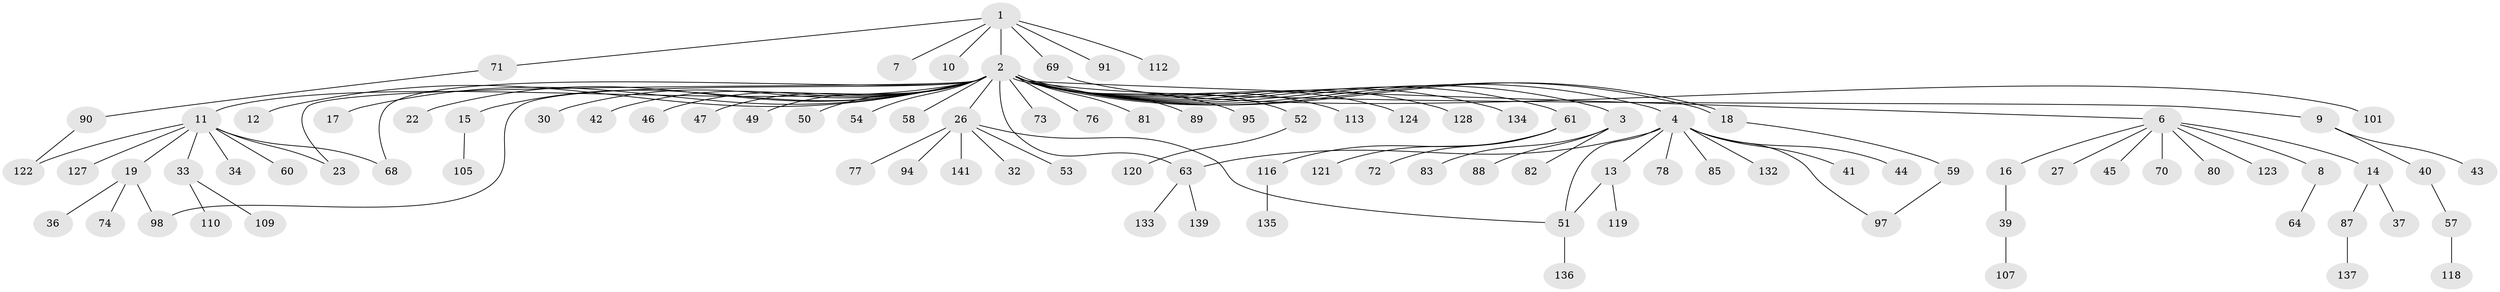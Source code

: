 // original degree distribution, {5: 0.0070921985815602835, 28: 0.0070921985815602835, 3: 0.07092198581560284, 11: 0.0070921985815602835, 4: 0.04964539007092199, 9: 0.0070921985815602835, 2: 0.2978723404255319, 1: 0.5319148936170213, 10: 0.014184397163120567, 8: 0.0070921985815602835}
// Generated by graph-tools (version 1.1) at 2025/11/02/27/25 16:11:13]
// undirected, 99 vertices, 107 edges
graph export_dot {
graph [start="1"]
  node [color=gray90,style=filled];
  1 [super="+5"];
  2 [super="+24"];
  3 [super="+75"];
  4 [super="+115"];
  6 [super="+106"];
  7 [super="+84"];
  8 [super="+35"];
  9 [super="+28"];
  10;
  11 [super="+62"];
  12 [super="+20"];
  13 [super="+31"];
  14 [super="+65"];
  15 [super="+21"];
  16;
  17 [super="+25"];
  18;
  19 [super="+29"];
  22;
  23 [super="+108"];
  26 [super="+56"];
  27;
  30;
  32;
  33;
  34 [super="+38"];
  36;
  37 [super="+100"];
  39 [super="+92"];
  40 [super="+96"];
  41 [super="+99"];
  42;
  43;
  44 [super="+79"];
  45 [super="+67"];
  46 [super="+48"];
  47 [super="+126"];
  49;
  50;
  51 [super="+125"];
  52 [super="+55"];
  53;
  54;
  57;
  58;
  59;
  60 [super="+103"];
  61;
  63 [super="+66"];
  64;
  68 [super="+111"];
  69 [super="+86"];
  70;
  71;
  72;
  73;
  74 [super="+130"];
  76 [super="+104"];
  77 [super="+117"];
  78;
  80;
  81;
  82 [super="+102"];
  83;
  85;
  87;
  88 [super="+93"];
  89;
  90;
  91;
  94;
  95 [super="+114"];
  97 [super="+140"];
  98;
  101;
  105;
  107;
  109;
  110;
  112;
  113;
  116;
  118;
  119;
  120;
  121;
  122 [super="+131"];
  123;
  124;
  127 [super="+129"];
  128;
  132;
  133;
  134;
  135;
  136;
  137 [super="+138"];
  139;
  141;
  1 -- 2;
  1 -- 10;
  1 -- 69;
  1 -- 71;
  1 -- 112;
  1 -- 91;
  1 -- 7;
  2 -- 3;
  2 -- 4;
  2 -- 6;
  2 -- 9;
  2 -- 11;
  2 -- 12;
  2 -- 15;
  2 -- 17;
  2 -- 18;
  2 -- 18;
  2 -- 22;
  2 -- 30;
  2 -- 42;
  2 -- 46;
  2 -- 49;
  2 -- 50;
  2 -- 52;
  2 -- 63;
  2 -- 76;
  2 -- 81;
  2 -- 89;
  2 -- 95;
  2 -- 98;
  2 -- 124;
  2 -- 128;
  2 -- 26;
  2 -- 134;
  2 -- 73;
  2 -- 47;
  2 -- 113;
  2 -- 54;
  2 -- 58;
  2 -- 61;
  2 -- 23;
  2 -- 68;
  3 -- 82;
  3 -- 88;
  3 -- 83;
  4 -- 13;
  4 -- 41;
  4 -- 44;
  4 -- 51;
  4 -- 63;
  4 -- 78;
  4 -- 85;
  4 -- 132;
  4 -- 97;
  6 -- 8;
  6 -- 14;
  6 -- 16;
  6 -- 27;
  6 -- 45;
  6 -- 70;
  6 -- 80;
  6 -- 123;
  8 -- 64;
  9 -- 40;
  9 -- 43;
  11 -- 19;
  11 -- 23;
  11 -- 33;
  11 -- 34;
  11 -- 60;
  11 -- 68;
  11 -- 122;
  11 -- 127;
  13 -- 51;
  13 -- 119;
  14 -- 37;
  14 -- 87;
  15 -- 105;
  16 -- 39;
  18 -- 59;
  19 -- 74;
  19 -- 36;
  19 -- 98;
  26 -- 32;
  26 -- 53;
  26 -- 77;
  26 -- 94;
  26 -- 141;
  26 -- 51;
  33 -- 109;
  33 -- 110;
  39 -- 107;
  40 -- 57;
  51 -- 136;
  52 -- 120;
  57 -- 118;
  59 -- 97;
  61 -- 72;
  61 -- 116;
  61 -- 121;
  63 -- 133;
  63 -- 139;
  69 -- 101;
  71 -- 90;
  87 -- 137;
  90 -- 122;
  116 -- 135;
}
